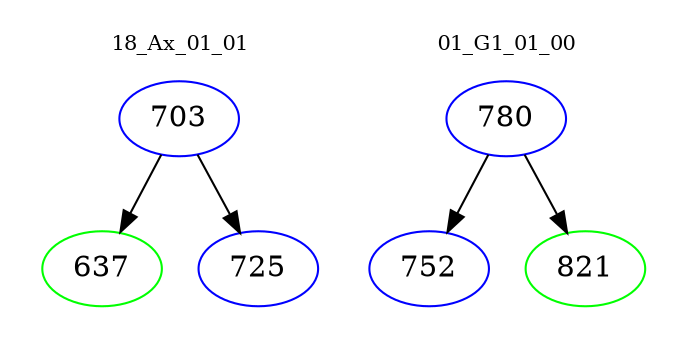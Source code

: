 digraph{
subgraph cluster_0 {
color = white
label = "18_Ax_01_01";
fontsize=10;
T0_703 [label="703", color="blue"]
T0_703 -> T0_637 [color="black"]
T0_637 [label="637", color="green"]
T0_703 -> T0_725 [color="black"]
T0_725 [label="725", color="blue"]
}
subgraph cluster_1 {
color = white
label = "01_G1_01_00";
fontsize=10;
T1_780 [label="780", color="blue"]
T1_780 -> T1_752 [color="black"]
T1_752 [label="752", color="blue"]
T1_780 -> T1_821 [color="black"]
T1_821 [label="821", color="green"]
}
}
